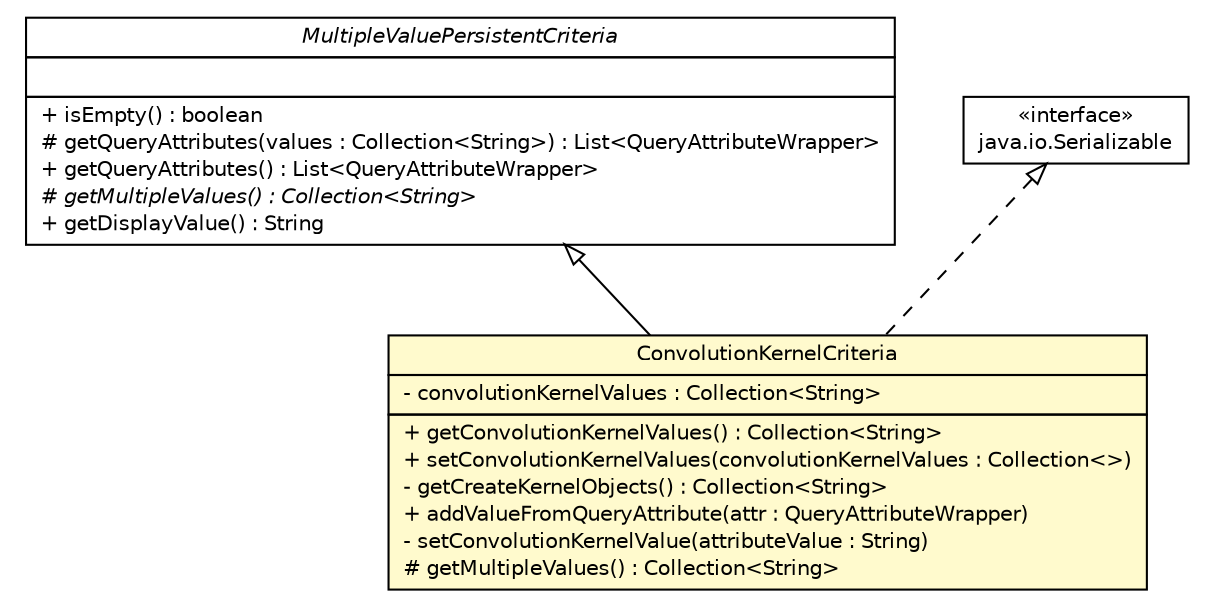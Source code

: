 #!/usr/local/bin/dot
#
# Class diagram 
# Generated by UmlGraph version 4.8 (http://www.spinellis.gr/sw/umlgraph)
#

digraph G {
	edge [fontname="Helvetica",fontsize=10,labelfontname="Helvetica",labelfontsize=10];
	node [fontname="Helvetica",fontsize=10,shape=plaintext];
	// gov.nih.nci.ncia.criteria.ConvolutionKernelCriteria
	c10385 [label=<<table border="0" cellborder="1" cellspacing="0" cellpadding="2" port="p" bgcolor="lemonChiffon" href="./ConvolutionKernelCriteria.html">
		<tr><td><table border="0" cellspacing="0" cellpadding="1">
			<tr><td> ConvolutionKernelCriteria </td></tr>
		</table></td></tr>
		<tr><td><table border="0" cellspacing="0" cellpadding="1">
			<tr><td align="left"> - convolutionKernelValues : Collection&lt;String&gt; </td></tr>
		</table></td></tr>
		<tr><td><table border="0" cellspacing="0" cellpadding="1">
			<tr><td align="left"> + getConvolutionKernelValues() : Collection&lt;String&gt; </td></tr>
			<tr><td align="left"> + setConvolutionKernelValues(convolutionKernelValues : Collection&lt;&gt;) </td></tr>
			<tr><td align="left"> - getCreateKernelObjects() : Collection&lt;String&gt; </td></tr>
			<tr><td align="left"> + addValueFromQueryAttribute(attr : QueryAttributeWrapper) </td></tr>
			<tr><td align="left"> - setConvolutionKernelValue(attributeValue : String) </td></tr>
			<tr><td align="left"> # getMultipleValues() : Collection&lt;String&gt; </td></tr>
		</table></td></tr>
		</table>>, fontname="Helvetica", fontcolor="black", fontsize=10.0];
	// gov.nih.nci.ncia.criteria.MultipleValuePersistentCriteria
	c10400 [label=<<table border="0" cellborder="1" cellspacing="0" cellpadding="2" port="p" href="./MultipleValuePersistentCriteria.html">
		<tr><td><table border="0" cellspacing="0" cellpadding="1">
			<tr><td><font face="Helvetica-Oblique"> MultipleValuePersistentCriteria </font></td></tr>
		</table></td></tr>
		<tr><td><table border="0" cellspacing="0" cellpadding="1">
			<tr><td align="left">  </td></tr>
		</table></td></tr>
		<tr><td><table border="0" cellspacing="0" cellpadding="1">
			<tr><td align="left"> + isEmpty() : boolean </td></tr>
			<tr><td align="left"> # getQueryAttributes(values : Collection&lt;String&gt;) : List&lt;QueryAttributeWrapper&gt; </td></tr>
			<tr><td align="left"> + getQueryAttributes() : List&lt;QueryAttributeWrapper&gt; </td></tr>
			<tr><td align="left"><font face="Helvetica-Oblique" point-size="10.0"> # getMultipleValues() : Collection&lt;String&gt; </font></td></tr>
			<tr><td align="left"> + getDisplayValue() : String </td></tr>
		</table></td></tr>
		</table>>, fontname="Helvetica", fontcolor="black", fontsize=10.0];
	//gov.nih.nci.ncia.criteria.ConvolutionKernelCriteria extends gov.nih.nci.ncia.criteria.MultipleValuePersistentCriteria
	c10400:p -> c10385:p [dir=back,arrowtail=empty];
	//gov.nih.nci.ncia.criteria.ConvolutionKernelCriteria implements java.io.Serializable
	c10623:p -> c10385:p [dir=back,arrowtail=empty,style=dashed];
	// java.io.Serializable
	c10623 [label=<<table border="0" cellborder="1" cellspacing="0" cellpadding="2" port="p" href="http://java.sun.com/j2se/1.4.2/docs/api/java/io/Serializable.html">
		<tr><td><table border="0" cellspacing="0" cellpadding="1">
			<tr><td> &laquo;interface&raquo; </td></tr>
			<tr><td> java.io.Serializable </td></tr>
		</table></td></tr>
		</table>>, fontname="Helvetica", fontcolor="black", fontsize=10.0];
}

